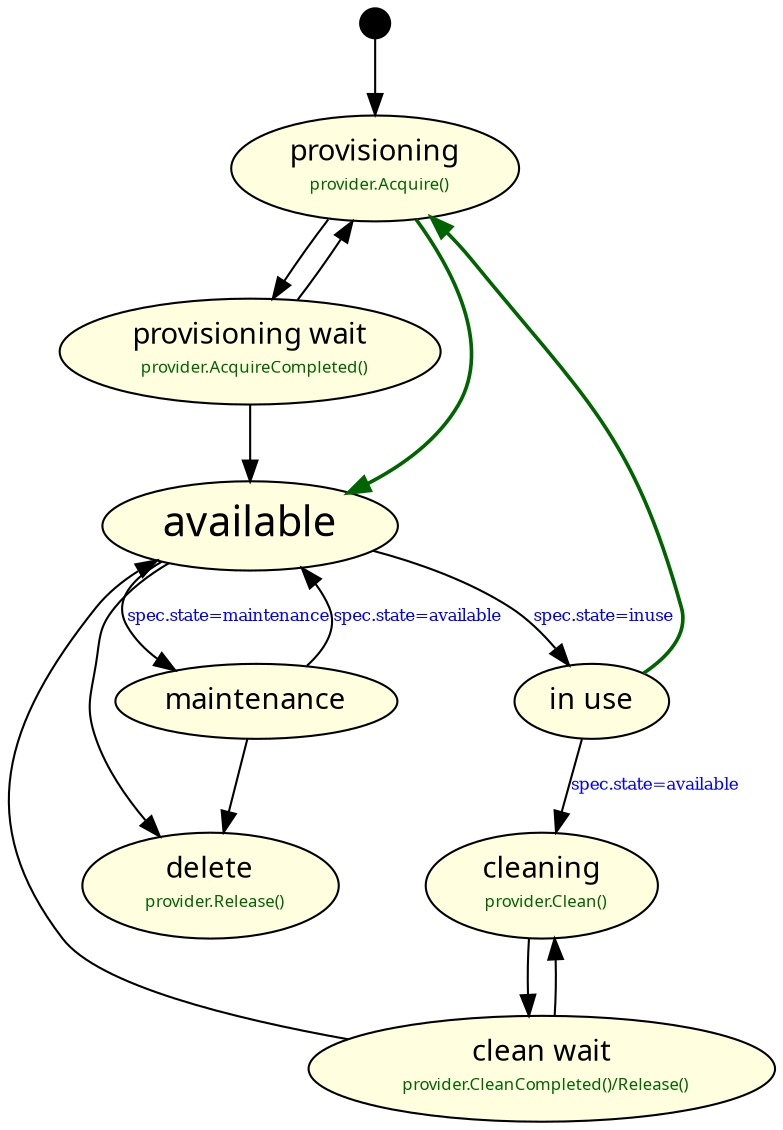 digraph CirStates {
    node [fontname = "Droid Sans Mono"];
    node[ style="filled" color=black fillcolor=lightyellow]

    none[shape="point", width=0.2 fillcolor=black]
    available[fontsize="20p"]
    provisioning[label=<<font>provisioning</font><br/> <font point-size="8p" color="darkgreen">provider.Acquire()</font>>]    
    delete[label=<<font>delete</font><br/> <font point-size="8p" color="darkgreen">provider.Release()</font>>]
    "provisioning wait"[label=<<font>provisioning wait</font><br/> <font point-size="8p" color="darkgreen">provider.AcquireCompleted()</font>>]
    cleaning[label=<<font>cleaning</font><br/> <font point-size="8p" color="darkgreen">provider.Clean()</font>>]
    "clean wait"[label=<<font>clean wait</font><br/> <font point-size="8p" color="darkgreen">provider.CleanCompleted()/Release()</font>>]

    none -> provisioning;
    provisioning -> "provisioning wait";
    provisioning -> available[color="darkgreen" penwidth=1.75]
    "provisioning wait" -> provisioning;
    "provisioning wait" -> available;
    available -> maintenance[label="spec.state=maintenance" fontsize="8p" fontcolor="blue"];
    available -> delete;
    available -> "in use"[label="spec.state=inuse" fontsize="8p" fontcolor="blue"]
    maintenance -> available[label="spec.state=available" fontsize="8p" fontcolor="blue"]
    maintenance -> delete
    "in use" -> cleaning[label="spec.state=available" fontsize="8p" fontcolor="blue"]
    "in use" -> provisioning[color="darkgreen" penwidth=1.75]
    cleaning -> "clean wait"
    "clean wait" -> cleaning
    "clean wait" -> available
}
